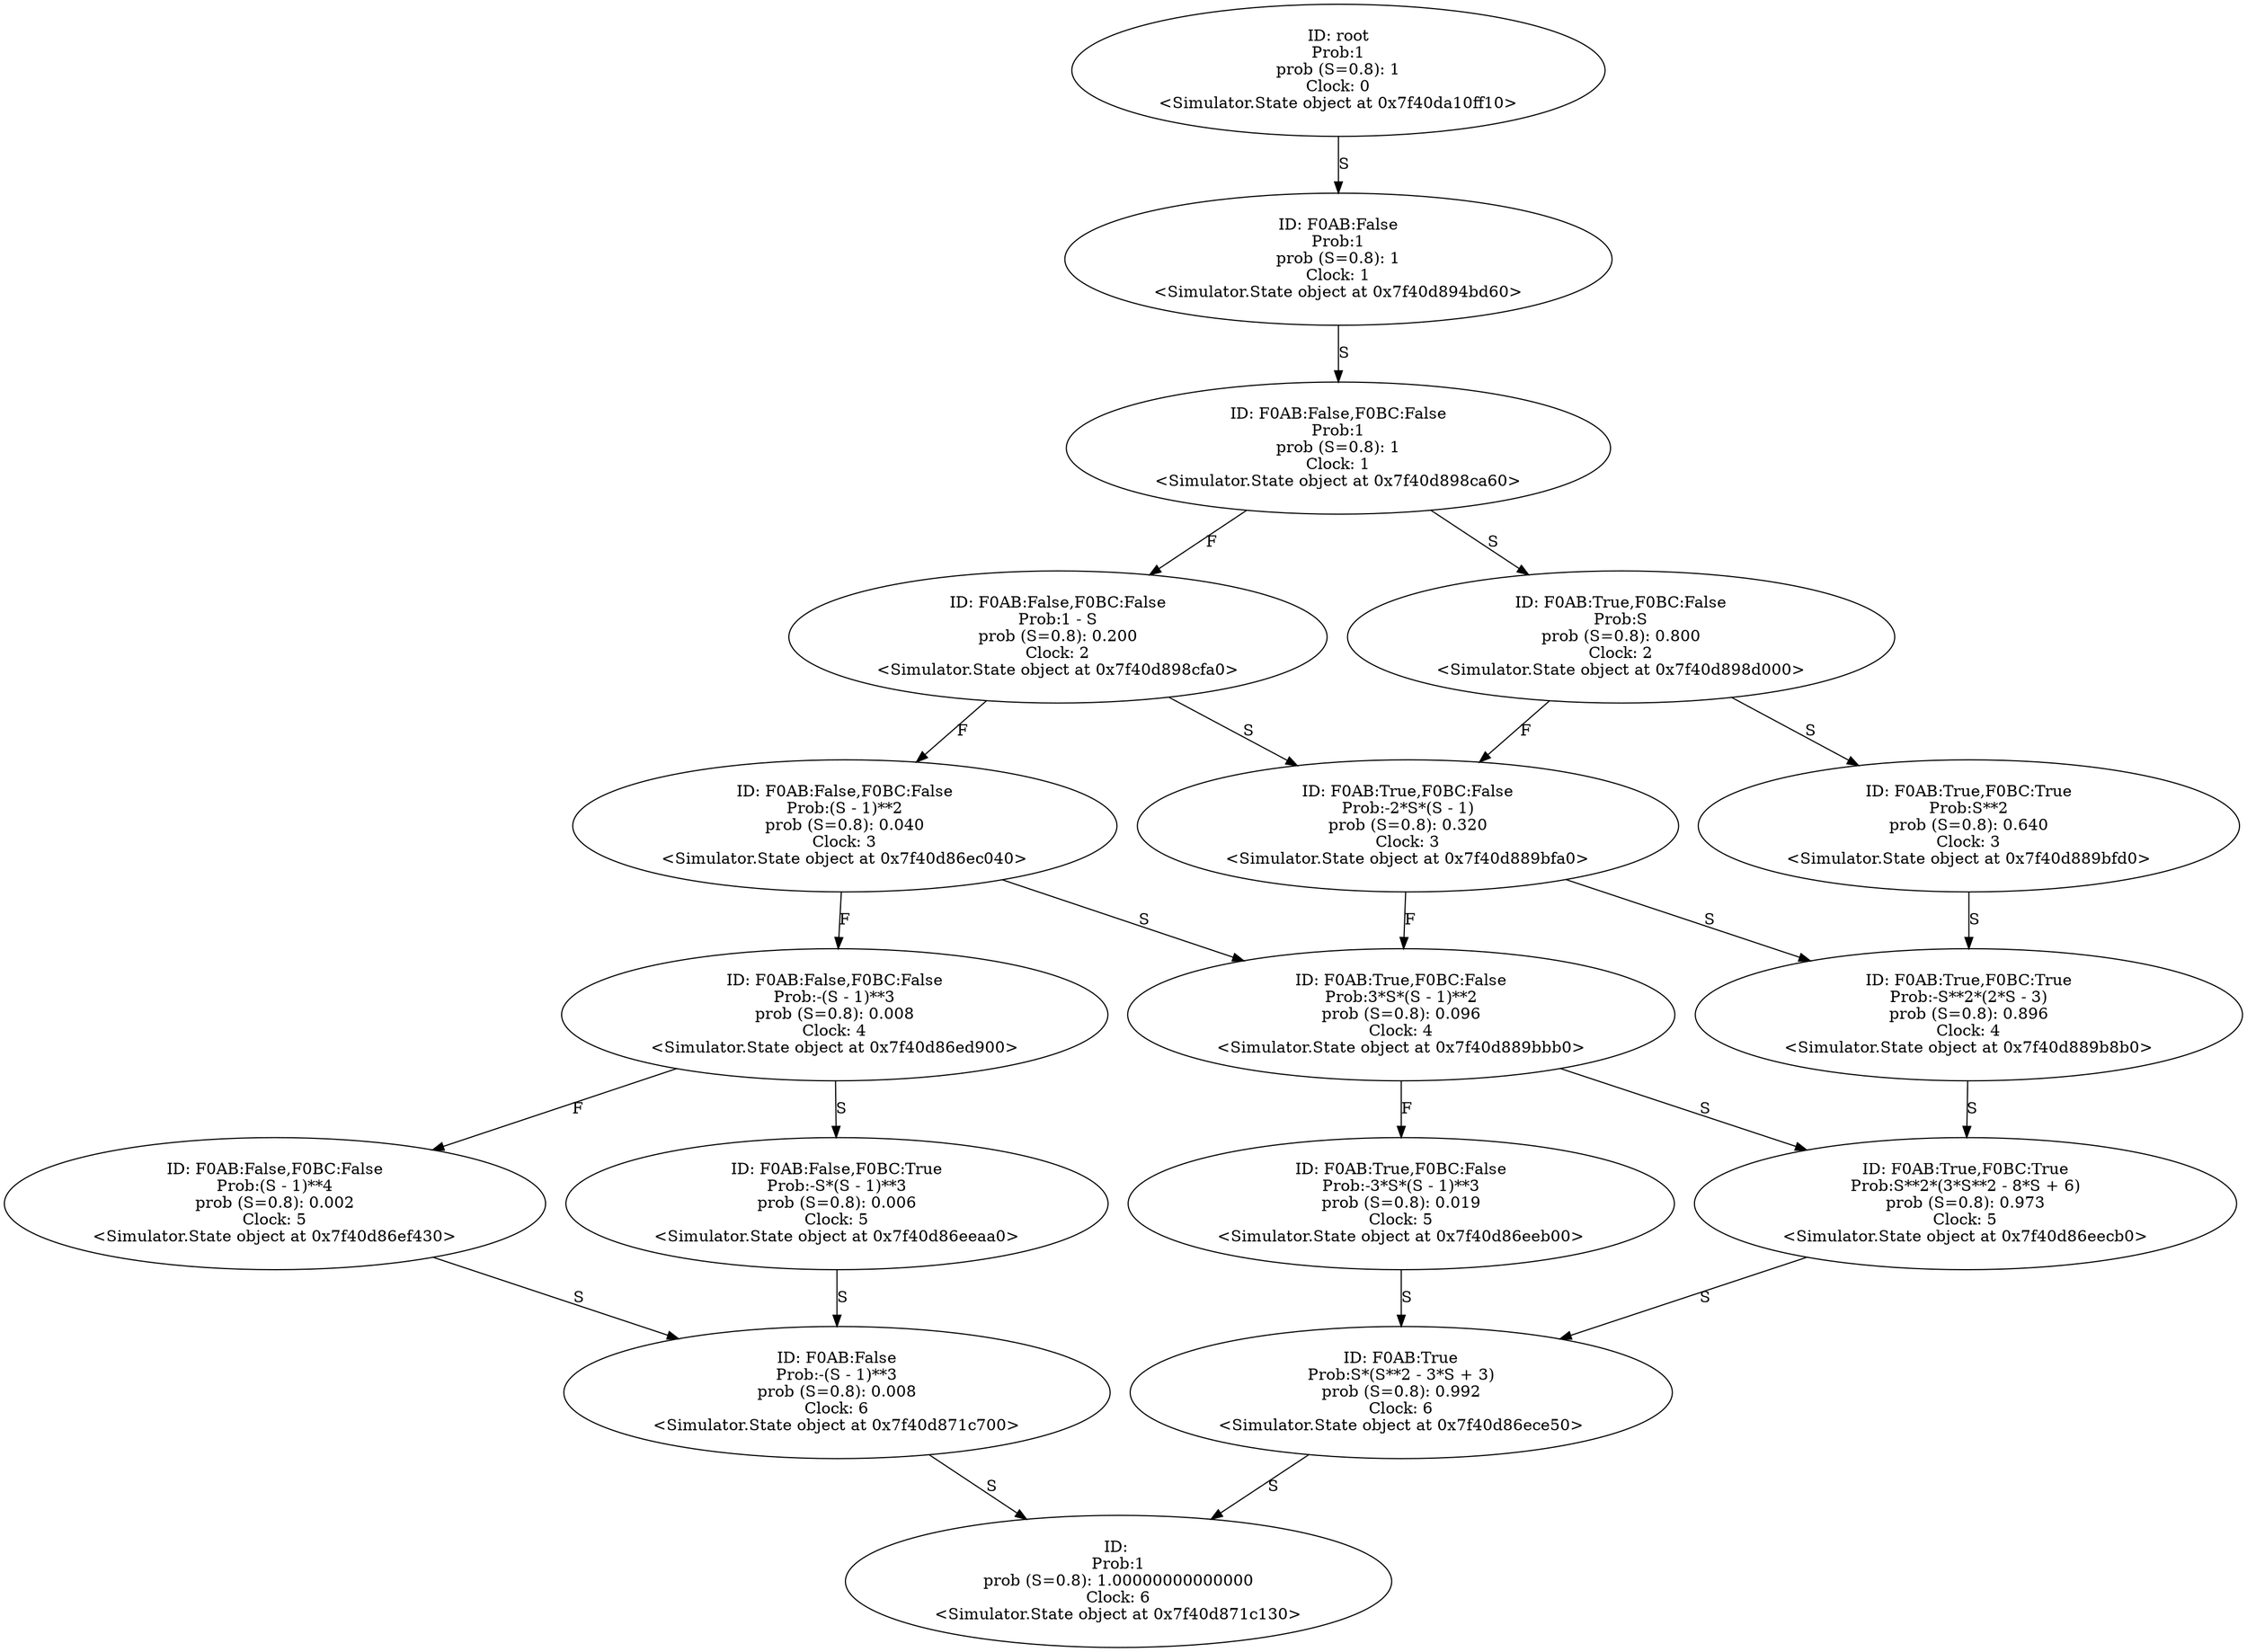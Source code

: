 digraph "./Output/full_condition.wrp" {
	<Simulator.State object at 0x7f40da10ff10> [label="ID: root
Prob:1
prob (S=0.8): 1
Clock: 0
<Simulator.State object at 0x7f40da10ff10>"]
	<Simulator.State object at 0x7f40da10ff10> -> <Simulator.State object at 0x7f40d894bd60> [label=S]
	<Simulator.State object at 0x7f40d894bd60> [label="ID: F0AB:False
Prob:1
prob (S=0.8): 1
Clock: 1
<Simulator.State object at 0x7f40d894bd60>"]
	<Simulator.State object at 0x7f40d894bd60> -> <Simulator.State object at 0x7f40d898ca60> [label=S]
	<Simulator.State object at 0x7f40d898ca60> [label="ID: F0AB:False,F0BC:False
Prob:1
prob (S=0.8): 1
Clock: 1
<Simulator.State object at 0x7f40d898ca60>"]
	<Simulator.State object at 0x7f40d898ca60> -> <Simulator.State object at 0x7f40d898cfa0> [label=F]
	<Simulator.State object at 0x7f40d898ca60> -> <Simulator.State object at 0x7f40d898d000> [label=S]
	<Simulator.State object at 0x7f40d898cfa0> [label="ID: F0AB:False,F0BC:False
Prob:1 - S
prob (S=0.8): 0.200
Clock: 2
<Simulator.State object at 0x7f40d898cfa0>"]
	<Simulator.State object at 0x7f40d898cfa0> -> <Simulator.State object at 0x7f40d86ec040> [label=F]
	<Simulator.State object at 0x7f40d898cfa0> -> <Simulator.State object at 0x7f40d889bfa0> [label=S]
	<Simulator.State object at 0x7f40d898d000> [label="ID: F0AB:True,F0BC:False
Prob:S
prob (S=0.8): 0.800
Clock: 2
<Simulator.State object at 0x7f40d898d000>"]
	<Simulator.State object at 0x7f40d898d000> -> <Simulator.State object at 0x7f40d889bfa0> [label=F]
	<Simulator.State object at 0x7f40d898d000> -> <Simulator.State object at 0x7f40d889bfd0> [label=S]
	<Simulator.State object at 0x7f40d86ec040> [label="ID: F0AB:False,F0BC:False
Prob:(S - 1)**2
prob (S=0.8): 0.040
Clock: 3
<Simulator.State object at 0x7f40d86ec040>"]
	<Simulator.State object at 0x7f40d86ec040> -> <Simulator.State object at 0x7f40d86ed900> [label=F]
	<Simulator.State object at 0x7f40d86ec040> -> <Simulator.State object at 0x7f40d889bbb0> [label=S]
	<Simulator.State object at 0x7f40d889bfa0> [label="ID: F0AB:True,F0BC:False
Prob:-2*S*(S - 1)
prob (S=0.8): 0.320
Clock: 3
<Simulator.State object at 0x7f40d889bfa0>"]
	<Simulator.State object at 0x7f40d889bfa0> -> <Simulator.State object at 0x7f40d889bbb0> [label=F]
	<Simulator.State object at 0x7f40d889bfa0> -> <Simulator.State object at 0x7f40d889b8b0> [label=S]
	<Simulator.State object at 0x7f40d889bfd0> [label="ID: F0AB:True,F0BC:True
Prob:S**2
prob (S=0.8): 0.640
Clock: 3
<Simulator.State object at 0x7f40d889bfd0>"]
	<Simulator.State object at 0x7f40d889bfd0> -> <Simulator.State object at 0x7f40d889b8b0> [label=S]
	<Simulator.State object at 0x7f40d86ed900> [label="ID: F0AB:False,F0BC:False
Prob:-(S - 1)**3
prob (S=0.8): 0.008
Clock: 4
<Simulator.State object at 0x7f40d86ed900>"]
	<Simulator.State object at 0x7f40d86ed900> -> <Simulator.State object at 0x7f40d86ef430> [label=F]
	<Simulator.State object at 0x7f40d86ed900> -> <Simulator.State object at 0x7f40d86eeaa0> [label=S]
	<Simulator.State object at 0x7f40d889bbb0> [label="ID: F0AB:True,F0BC:False
Prob:3*S*(S - 1)**2
prob (S=0.8): 0.096
Clock: 4
<Simulator.State object at 0x7f40d889bbb0>"]
	<Simulator.State object at 0x7f40d889bbb0> -> <Simulator.State object at 0x7f40d86eeb00> [label=F]
	<Simulator.State object at 0x7f40d889bbb0> -> <Simulator.State object at 0x7f40d86eecb0> [label=S]
	<Simulator.State object at 0x7f40d889b8b0> [label="ID: F0AB:True,F0BC:True
Prob:-S**2*(2*S - 3)
prob (S=0.8): 0.896
Clock: 4
<Simulator.State object at 0x7f40d889b8b0>"]
	<Simulator.State object at 0x7f40d889b8b0> -> <Simulator.State object at 0x7f40d86eecb0> [label=S]
	<Simulator.State object at 0x7f40d86ef430> [label="ID: F0AB:False,F0BC:False
Prob:(S - 1)**4
prob (S=0.8): 0.002
Clock: 5
<Simulator.State object at 0x7f40d86ef430>"]
	<Simulator.State object at 0x7f40d86ef430> -> <Simulator.State object at 0x7f40d871c700> [label=S]
	<Simulator.State object at 0x7f40d86eeaa0> [label="ID: F0AB:False,F0BC:True
Prob:-S*(S - 1)**3
prob (S=0.8): 0.006
Clock: 5
<Simulator.State object at 0x7f40d86eeaa0>"]
	<Simulator.State object at 0x7f40d86eeaa0> -> <Simulator.State object at 0x7f40d871c700> [label=S]
	<Simulator.State object at 0x7f40d86eeb00> [label="ID: F0AB:True,F0BC:False
Prob:-3*S*(S - 1)**3
prob (S=0.8): 0.019
Clock: 5
<Simulator.State object at 0x7f40d86eeb00>"]
	<Simulator.State object at 0x7f40d86eeb00> -> <Simulator.State object at 0x7f40d86ece50> [label=S]
	<Simulator.State object at 0x7f40d86eecb0> [label="ID: F0AB:True,F0BC:True
Prob:S**2*(3*S**2 - 8*S + 6)
prob (S=0.8): 0.973
Clock: 5
<Simulator.State object at 0x7f40d86eecb0>"]
	<Simulator.State object at 0x7f40d86eecb0> -> <Simulator.State object at 0x7f40d86ece50> [label=S]
	<Simulator.State object at 0x7f40d871c700> [label="ID: F0AB:False
Prob:-(S - 1)**3
prob (S=0.8): 0.008
Clock: 6
<Simulator.State object at 0x7f40d871c700>"]
	<Simulator.State object at 0x7f40d871c700> -> <Simulator.State object at 0x7f40d871c130> [label=S]
	<Simulator.State object at 0x7f40d86ece50> [label="ID: F0AB:True
Prob:S*(S**2 - 3*S + 3)
prob (S=0.8): 0.992
Clock: 6
<Simulator.State object at 0x7f40d86ece50>"]
	<Simulator.State object at 0x7f40d86ece50> -> <Simulator.State object at 0x7f40d871c130> [label=S]
	<Simulator.State object at 0x7f40d871c130> [label="ID: 
Prob:1
prob (S=0.8): 1.00000000000000
Clock: 6
<Simulator.State object at 0x7f40d871c130>"]
}
